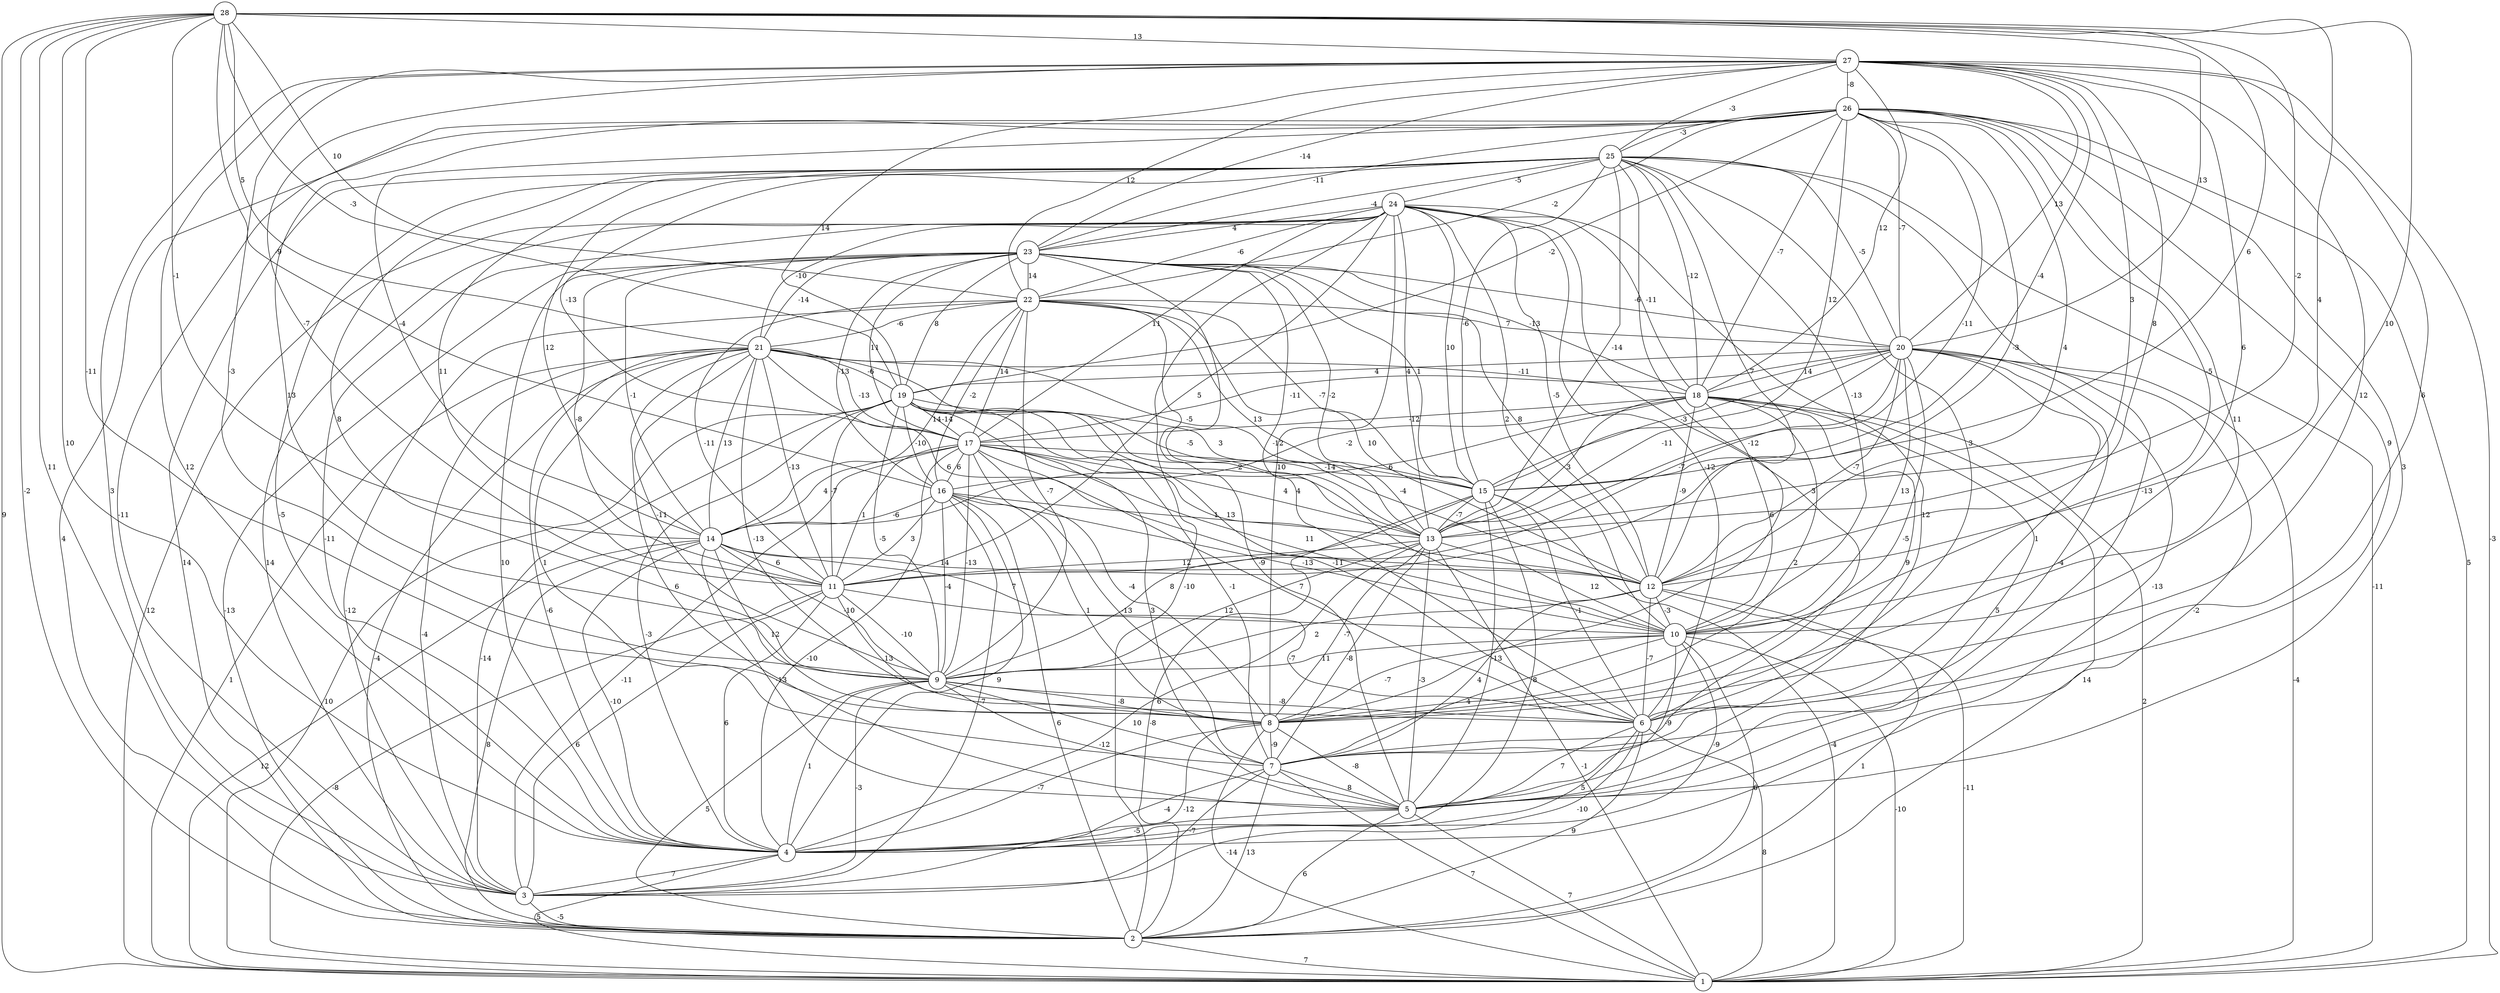 graph { 
	 fontname="Helvetica,Arial,sans-serif" 
	 node [shape = circle]; 
	 28 -- 1 [label = "9"];
	 28 -- 2 [label = "-2"];
	 28 -- 3 [label = "11"];
	 28 -- 4 [label = "10"];
	 28 -- 8 [label = "-11"];
	 28 -- 10 [label = "10"];
	 28 -- 12 [label = "4"];
	 28 -- 13 [label = "-2"];
	 28 -- 14 [label = "-1"];
	 28 -- 15 [label = "6"];
	 28 -- 16 [label = "-9"];
	 28 -- 19 [label = "-3"];
	 28 -- 20 [label = "13"];
	 28 -- 21 [label = "5"];
	 28 -- 22 [label = "10"];
	 28 -- 27 [label = "13"];
	 27 -- 1 [label = "-3"];
	 27 -- 3 [label = "3"];
	 27 -- 4 [label = "12"];
	 27 -- 6 [label = "6"];
	 27 -- 8 [label = "12"];
	 27 -- 9 [label = "-3"];
	 27 -- 10 [label = "6"];
	 27 -- 11 [label = "-7"];
	 27 -- 12 [label = "8"];
	 27 -- 13 [label = "3"];
	 27 -- 15 [label = "-4"];
	 27 -- 18 [label = "12"];
	 27 -- 19 [label = "14"];
	 27 -- 20 [label = "13"];
	 27 -- 22 [label = "12"];
	 27 -- 23 [label = "-14"];
	 27 -- 25 [label = "-3"];
	 27 -- 26 [label = "-8"];
	 26 -- 1 [label = "5"];
	 26 -- 2 [label = "4"];
	 26 -- 3 [label = "-11"];
	 26 -- 5 [label = "3"];
	 26 -- 7 [label = "9"];
	 26 -- 8 [label = "11"];
	 26 -- 9 [label = "13"];
	 26 -- 10 [label = "-5"];
	 26 -- 11 [label = "-3"];
	 26 -- 12 [label = "4"];
	 26 -- 13 [label = "-11"];
	 26 -- 14 [label = "-4"];
	 26 -- 15 [label = "12"];
	 26 -- 18 [label = "-7"];
	 26 -- 19 [label = "-2"];
	 26 -- 20 [label = "-7"];
	 26 -- 22 [label = "-2"];
	 26 -- 23 [label = "-11"];
	 26 -- 25 [label = "-3"];
	 25 -- 1 [label = "-11"];
	 25 -- 2 [label = "14"];
	 25 -- 4 [label = "-5"];
	 25 -- 5 [label = "-13"];
	 25 -- 6 [label = "3"];
	 25 -- 8 [label = "-12"];
	 25 -- 9 [label = "8"];
	 25 -- 10 [label = "-13"];
	 25 -- 11 [label = "11"];
	 25 -- 12 [label = "7"];
	 25 -- 13 [label = "-14"];
	 25 -- 14 [label = "12"];
	 25 -- 15 [label = "-6"];
	 25 -- 17 [label = "-13"];
	 25 -- 18 [label = "-12"];
	 25 -- 20 [label = "-5"];
	 25 -- 23 [label = "-4"];
	 25 -- 24 [label = "-5"];
	 24 -- 1 [label = "12"];
	 24 -- 2 [label = "-10"];
	 24 -- 3 [label = "14"];
	 24 -- 4 [label = "-11"];
	 24 -- 5 [label = "12"];
	 24 -- 6 [label = "-12"];
	 24 -- 7 [label = "3"];
	 24 -- 8 [label = "10"];
	 24 -- 10 [label = "2"];
	 24 -- 11 [label = "5"];
	 24 -- 12 [label = "-5"];
	 24 -- 13 [label = "4"];
	 24 -- 15 [label = "10"];
	 24 -- 17 [label = "11"];
	 24 -- 18 [label = "-11"];
	 24 -- 21 [label = "-10"];
	 24 -- 22 [label = "-6"];
	 24 -- 23 [label = "4"];
	 23 -- 2 [label = "-13"];
	 23 -- 4 [label = "10"];
	 23 -- 6 [label = "4"];
	 23 -- 10 [label = "-12"];
	 23 -- 11 [label = "-8"];
	 23 -- 12 [label = "8"];
	 23 -- 13 [label = "-2"];
	 23 -- 14 [label = "-1"];
	 23 -- 15 [label = "1"];
	 23 -- 16 [label = "-13"];
	 23 -- 17 [label = "11"];
	 23 -- 18 [label = "-13"];
	 23 -- 19 [label = "8"];
	 23 -- 20 [label = "-6"];
	 23 -- 21 [label = "-14"];
	 23 -- 22 [label = "14"];
	 22 -- 3 [label = "-12"];
	 22 -- 5 [label = "-9"];
	 22 -- 9 [label = "-7"];
	 22 -- 11 [label = "-11"];
	 22 -- 12 [label = "10"];
	 22 -- 13 [label = "13"];
	 22 -- 14 [label = "14"];
	 22 -- 15 [label = "-7"];
	 22 -- 16 [label = "-2"];
	 22 -- 17 [label = "14"];
	 22 -- 20 [label = "7"];
	 22 -- 21 [label = "-6"];
	 21 -- 1 [label = "1"];
	 21 -- 2 [label = "-4"];
	 21 -- 3 [label = "-4"];
	 21 -- 4 [label = "-6"];
	 21 -- 5 [label = "6"];
	 21 -- 6 [label = "-13"];
	 21 -- 7 [label = "1"];
	 21 -- 9 [label = "-11"];
	 21 -- 11 [label = "-13"];
	 21 -- 12 [label = "6"];
	 21 -- 13 [label = "-5"];
	 21 -- 14 [label = "13"];
	 21 -- 15 [label = "-5"];
	 21 -- 17 [label = "-13"];
	 21 -- 18 [label = "-11"];
	 21 -- 19 [label = "-6"];
	 20 -- 1 [label = "-4"];
	 20 -- 4 [label = "-2"];
	 20 -- 5 [label = "-13"];
	 20 -- 6 [label = "1"];
	 20 -- 7 [label = "-4"];
	 20 -- 8 [label = "-5"];
	 20 -- 10 [label = "13"];
	 20 -- 11 [label = "-7"];
	 20 -- 12 [label = "-7"];
	 20 -- 13 [label = "-11"];
	 20 -- 15 [label = "-3"];
	 20 -- 17 [label = "-11"];
	 20 -- 18 [label = "14"];
	 20 -- 19 [label = "4"];
	 19 -- 1 [label = "10"];
	 19 -- 3 [label = "-14"];
	 19 -- 4 [label = "-3"];
	 19 -- 5 [label = "3"];
	 19 -- 6 [label = "-11"];
	 19 -- 7 [label = "-1"];
	 19 -- 9 [label = "-5"];
	 19 -- 11 [label = "-7"];
	 19 -- 12 [label = "-4"];
	 19 -- 13 [label = "-2"];
	 19 -- 15 [label = "3"];
	 19 -- 16 [label = "-10"];
	 19 -- 17 [label = "-14"];
	 18 -- 1 [label = "2"];
	 18 -- 2 [label = "14"];
	 18 -- 5 [label = "5"];
	 18 -- 6 [label = "9"];
	 18 -- 8 [label = "2"];
	 18 -- 10 [label = "6"];
	 18 -- 12 [label = "-9"];
	 18 -- 13 [label = "3"];
	 18 -- 14 [label = "6"];
	 18 -- 16 [label = "-2"];
	 18 -- 17 [label = "-12"];
	 17 -- 3 [label = "-11"];
	 17 -- 4 [label = "-10"];
	 17 -- 6 [label = "7"];
	 17 -- 7 [label = "-13"];
	 17 -- 8 [label = "-4"];
	 17 -- 9 [label = "-13"];
	 17 -- 10 [label = "11"];
	 17 -- 11 [label = "1"];
	 17 -- 12 [label = "13"];
	 17 -- 13 [label = "4"];
	 17 -- 14 [label = "4"];
	 17 -- 15 [label = "-14"];
	 17 -- 16 [label = "6"];
	 16 -- 2 [label = "6"];
	 16 -- 3 [label = "-7"];
	 16 -- 4 [label = "9"];
	 16 -- 8 [label = "1"];
	 16 -- 9 [label = "-4"];
	 16 -- 10 [label = "-13"];
	 16 -- 11 [label = "3"];
	 16 -- 13 [label = "1"];
	 16 -- 14 [label = "-6"];
	 15 -- 1 [label = "-4"];
	 15 -- 2 [label = "-8"];
	 15 -- 4 [label = "8"];
	 15 -- 5 [label = "-13"];
	 15 -- 6 [label = "-1"];
	 15 -- 9 [label = "8"];
	 15 -- 13 [label = "-7"];
	 14 -- 1 [label = "12"];
	 14 -- 2 [label = "8"];
	 14 -- 4 [label = "-10"];
	 14 -- 5 [label = "-13"];
	 14 -- 8 [label = "12"];
	 14 -- 9 [label = "-10"];
	 14 -- 10 [label = "7"];
	 14 -- 11 [label = "6"];
	 14 -- 12 [label = "14"];
	 13 -- 1 [label = "-1"];
	 13 -- 4 [label = "6"];
	 13 -- 5 [label = "-3"];
	 13 -- 7 [label = "-8"];
	 13 -- 8 [label = "-7"];
	 13 -- 9 [label = "12"];
	 13 -- 10 [label = "12"];
	 13 -- 11 [label = "12"];
	 12 -- 1 [label = "-11"];
	 12 -- 2 [label = "1"];
	 12 -- 6 [label = "-7"];
	 12 -- 7 [label = "4"];
	 12 -- 9 [label = "2"];
	 12 -- 10 [label = "-3"];
	 11 -- 1 [label = "-8"];
	 11 -- 3 [label = "6"];
	 11 -- 4 [label = "6"];
	 11 -- 6 [label = "-7"];
	 11 -- 8 [label = "13"];
	 11 -- 9 [label = "-10"];
	 10 -- 1 [label = "-10"];
	 10 -- 2 [label = "6"];
	 10 -- 4 [label = "-9"];
	 10 -- 5 [label = "-9"];
	 10 -- 7 [label = "4"];
	 10 -- 8 [label = "-7"];
	 10 -- 9 [label = "11"];
	 9 -- 2 [label = "5"];
	 9 -- 3 [label = "-3"];
	 9 -- 4 [label = "1"];
	 9 -- 5 [label = "-12"];
	 9 -- 6 [label = "-8"];
	 9 -- 7 [label = "10"];
	 9 -- 8 [label = "-8"];
	 8 -- 1 [label = "-14"];
	 8 -- 3 [label = "-12"];
	 8 -- 4 [label = "-7"];
	 8 -- 5 [label = "-8"];
	 8 -- 7 [label = "-9"];
	 7 -- 1 [label = "7"];
	 7 -- 2 [label = "13"];
	 7 -- 3 [label = "-7"];
	 7 -- 4 [label = "-4"];
	 7 -- 5 [label = "8"];
	 6 -- 1 [label = "8"];
	 6 -- 2 [label = "9"];
	 6 -- 3 [label = "-10"];
	 6 -- 4 [label = "5"];
	 6 -- 5 [label = "7"];
	 5 -- 1 [label = "7"];
	 5 -- 2 [label = "6"];
	 5 -- 4 [label = "-5"];
	 4 -- 1 [label = "5"];
	 4 -- 3 [label = "7"];
	 3 -- 2 [label = "-5"];
	 2 -- 1 [label = "7"];
	 1;
	 2;
	 3;
	 4;
	 5;
	 6;
	 7;
	 8;
	 9;
	 10;
	 11;
	 12;
	 13;
	 14;
	 15;
	 16;
	 17;
	 18;
	 19;
	 20;
	 21;
	 22;
	 23;
	 24;
	 25;
	 26;
	 27;
	 28;
}
